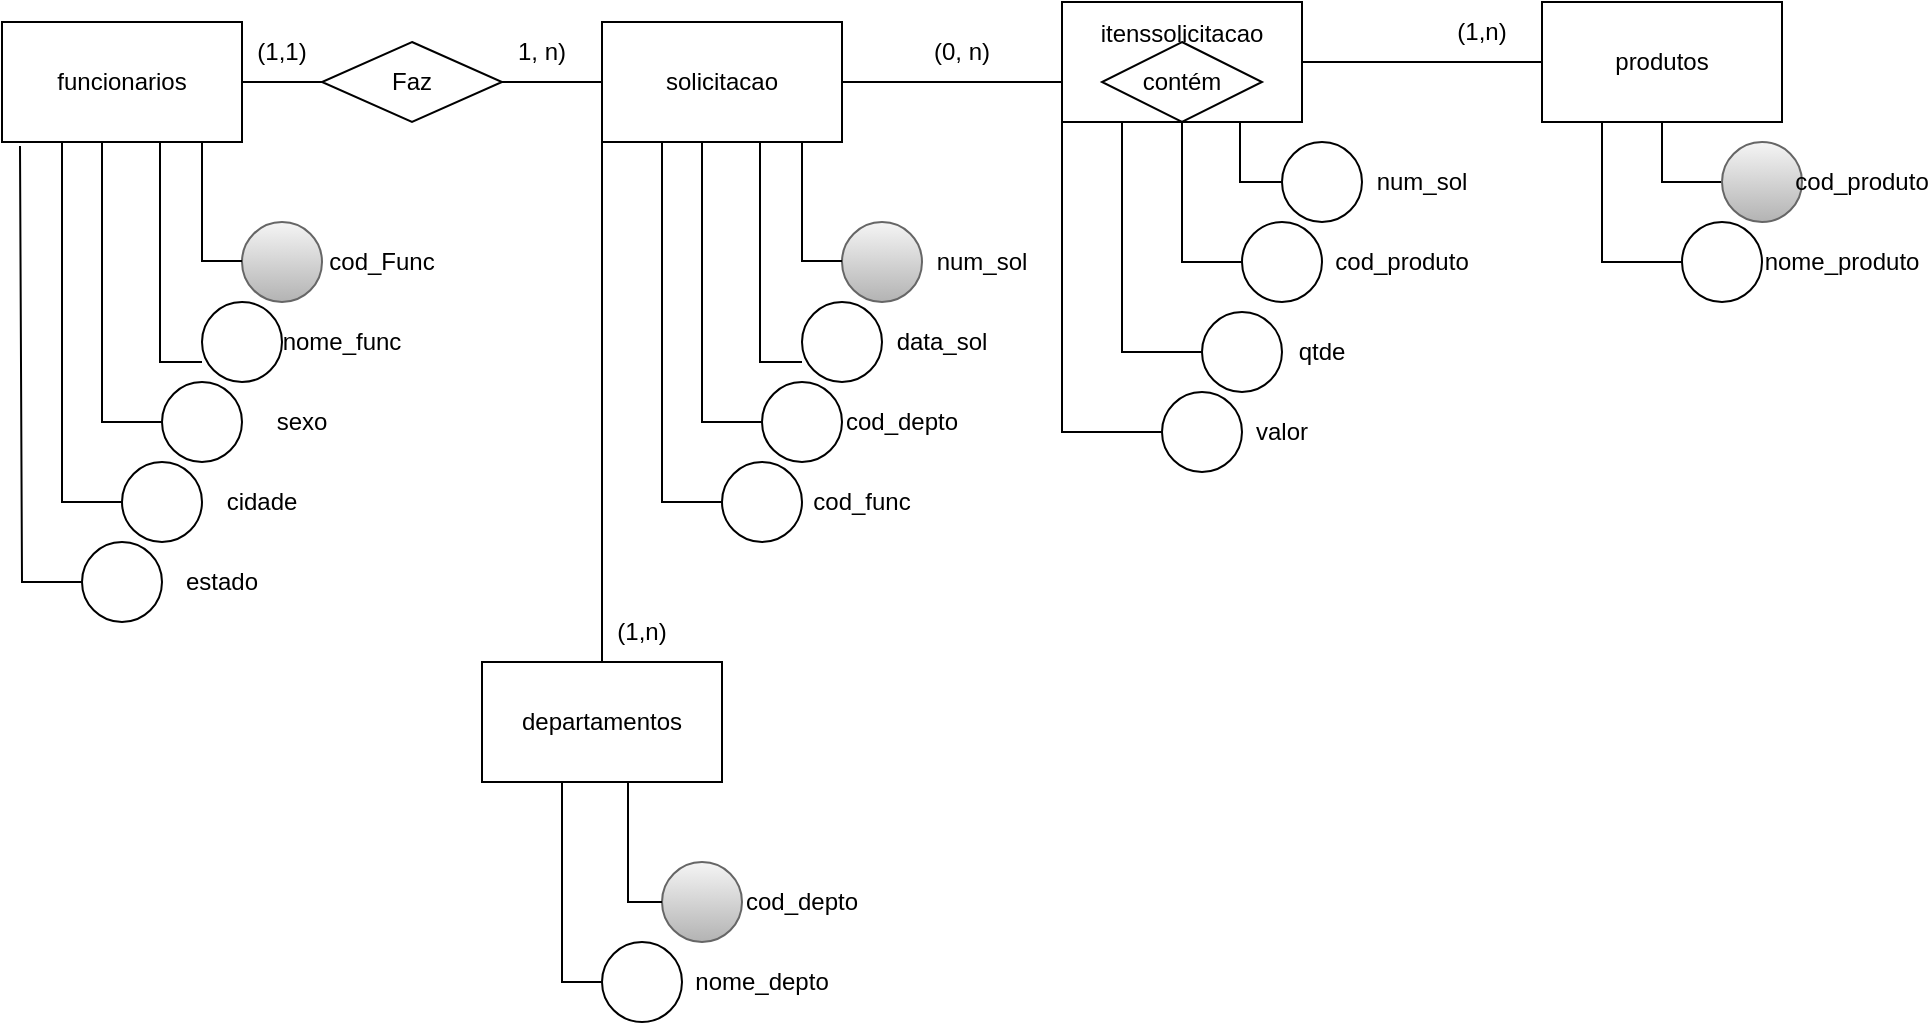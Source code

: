 <mxfile version="17.4.6" type="device"><diagram id="JW-lBCEWTxGd6Mp494q9" name="Page-1"><mxGraphModel dx="589" dy="885" grid="1" gridSize="10" guides="1" tooltips="1" connect="1" arrows="1" fold="1" page="1" pageScale="1" pageWidth="827" pageHeight="1169" math="0" shadow="0"><root><mxCell id="0"/><mxCell id="1" parent="0"/><mxCell id="0h6Olsyo6d1uadgvpnlA-30" style="edgeStyle=orthogonalEdgeStyle;rounded=0;orthogonalLoop=1;jettySize=auto;html=1;startArrow=none;endArrow=none;endFill=0;" edge="1" parent="1" source="0h6Olsyo6d1uadgvpnlA-31"><mxGeometry relative="1" as="geometry"><mxPoint x="340" y="50" as="targetPoint"/></mxGeometry></mxCell><mxCell id="0h6Olsyo6d1uadgvpnlA-1" value="funcionarios" style="rounded=0;whiteSpace=wrap;html=1;" vertex="1" parent="1"><mxGeometry x="40" y="20" width="120" height="60" as="geometry"/></mxCell><mxCell id="0h6Olsyo6d1uadgvpnlA-2" value="" style="ellipse;whiteSpace=wrap;html=1;aspect=fixed;fillColor=#f5f5f5;strokeColor=#666666;gradientColor=#b3b3b3;" vertex="1" parent="1"><mxGeometry x="160" y="120" width="40" height="40" as="geometry"/></mxCell><mxCell id="0h6Olsyo6d1uadgvpnlA-3" value="cod_Func" style="text;html=1;strokeColor=none;fillColor=none;align=center;verticalAlign=middle;whiteSpace=wrap;rounded=0;" vertex="1" parent="1"><mxGeometry x="200" y="125" width="60" height="30" as="geometry"/></mxCell><mxCell id="0h6Olsyo6d1uadgvpnlA-12" value="" style="ellipse;whiteSpace=wrap;html=1;aspect=fixed;" vertex="1" parent="1"><mxGeometry x="140" y="160" width="40" height="40" as="geometry"/></mxCell><mxCell id="0h6Olsyo6d1uadgvpnlA-13" value="nome_func" style="text;html=1;strokeColor=none;fillColor=none;align=center;verticalAlign=middle;whiteSpace=wrap;rounded=0;" vertex="1" parent="1"><mxGeometry x="180" y="165" width="60" height="30" as="geometry"/></mxCell><mxCell id="0h6Olsyo6d1uadgvpnlA-14" value="" style="ellipse;whiteSpace=wrap;html=1;aspect=fixed;" vertex="1" parent="1"><mxGeometry x="120" y="200" width="40" height="40" as="geometry"/></mxCell><mxCell id="0h6Olsyo6d1uadgvpnlA-15" value="sexo" style="text;html=1;strokeColor=none;fillColor=none;align=center;verticalAlign=middle;whiteSpace=wrap;rounded=0;" vertex="1" parent="1"><mxGeometry x="160" y="205" width="60" height="30" as="geometry"/></mxCell><mxCell id="0h6Olsyo6d1uadgvpnlA-16" value="" style="ellipse;whiteSpace=wrap;html=1;aspect=fixed;" vertex="1" parent="1"><mxGeometry x="100" y="240" width="40" height="40" as="geometry"/></mxCell><mxCell id="0h6Olsyo6d1uadgvpnlA-17" value="cidade" style="text;html=1;strokeColor=none;fillColor=none;align=center;verticalAlign=middle;whiteSpace=wrap;rounded=0;" vertex="1" parent="1"><mxGeometry x="140" y="245" width="60" height="30" as="geometry"/></mxCell><mxCell id="0h6Olsyo6d1uadgvpnlA-18" value="" style="ellipse;whiteSpace=wrap;html=1;aspect=fixed;" vertex="1" parent="1"><mxGeometry x="80" y="280" width="40" height="40" as="geometry"/></mxCell><mxCell id="0h6Olsyo6d1uadgvpnlA-19" value="estado" style="text;html=1;strokeColor=none;fillColor=none;align=center;verticalAlign=middle;whiteSpace=wrap;rounded=0;" vertex="1" parent="1"><mxGeometry x="120" y="285" width="60" height="30" as="geometry"/></mxCell><mxCell id="0h6Olsyo6d1uadgvpnlA-20" value="" style="endArrow=none;html=1;rounded=0;" edge="1" parent="1"><mxGeometry width="50" height="50" relative="1" as="geometry"><mxPoint x="119" y="190" as="sourcePoint"/><mxPoint x="119" y="80" as="targetPoint"/><Array as="points"><mxPoint x="140" y="190"/><mxPoint x="119" y="190"/></Array></mxGeometry></mxCell><mxCell id="0h6Olsyo6d1uadgvpnlA-22" value="" style="endArrow=none;html=1;rounded=0;" edge="1" parent="1"><mxGeometry width="50" height="50" relative="1" as="geometry"><mxPoint x="140" y="140" as="sourcePoint"/><mxPoint x="140" y="80" as="targetPoint"/></mxGeometry></mxCell><mxCell id="0h6Olsyo6d1uadgvpnlA-23" value="" style="endArrow=none;html=1;rounded=0;" edge="1" parent="1"><mxGeometry width="50" height="50" relative="1" as="geometry"><mxPoint x="140" y="139.5" as="sourcePoint"/><mxPoint x="160" y="139.5" as="targetPoint"/><Array as="points"><mxPoint x="160" y="139.5"/></Array></mxGeometry></mxCell><mxCell id="0h6Olsyo6d1uadgvpnlA-26" value="" style="endArrow=none;html=1;rounded=0;" edge="1" parent="1"><mxGeometry width="50" height="50" relative="1" as="geometry"><mxPoint x="90" y="220" as="sourcePoint"/><mxPoint x="90" y="80" as="targetPoint"/><Array as="points"><mxPoint x="120" y="220"/><mxPoint x="90" y="220"/></Array></mxGeometry></mxCell><mxCell id="0h6Olsyo6d1uadgvpnlA-28" value="" style="endArrow=none;html=1;rounded=0;" edge="1" parent="1"><mxGeometry width="50" height="50" relative="1" as="geometry"><mxPoint x="70" y="260" as="sourcePoint"/><mxPoint x="70" y="80" as="targetPoint"/><Array as="points"><mxPoint x="100" y="260"/><mxPoint x="70" y="260"/></Array></mxGeometry></mxCell><mxCell id="0h6Olsyo6d1uadgvpnlA-29" value="" style="endArrow=none;html=1;rounded=0;entryX=0.075;entryY=1.033;entryDx=0;entryDy=0;entryPerimeter=0;" edge="1" parent="1" target="0h6Olsyo6d1uadgvpnlA-1"><mxGeometry width="50" height="50" relative="1" as="geometry"><mxPoint x="50" y="300" as="sourcePoint"/><mxPoint x="50" y="90" as="targetPoint"/><Array as="points"><mxPoint x="80" y="300"/><mxPoint x="50" y="300"/></Array></mxGeometry></mxCell><mxCell id="0h6Olsyo6d1uadgvpnlA-31" value="Faz" style="rhombus;whiteSpace=wrap;html=1;" vertex="1" parent="1"><mxGeometry x="200" y="30" width="90" height="40" as="geometry"/></mxCell><mxCell id="0h6Olsyo6d1uadgvpnlA-32" value="" style="edgeStyle=orthogonalEdgeStyle;rounded=0;orthogonalLoop=1;jettySize=auto;html=1;endArrow=none;" edge="1" parent="1" source="0h6Olsyo6d1uadgvpnlA-1" target="0h6Olsyo6d1uadgvpnlA-31"><mxGeometry relative="1" as="geometry"><mxPoint x="340" y="50" as="targetPoint"/><mxPoint x="160" y="50" as="sourcePoint"/></mxGeometry></mxCell><mxCell id="0h6Olsyo6d1uadgvpnlA-81" style="edgeStyle=orthogonalEdgeStyle;rounded=0;orthogonalLoop=1;jettySize=auto;html=1;entryX=0;entryY=0.5;entryDx=0;entryDy=0;" edge="1" parent="1" source="0h6Olsyo6d1uadgvpnlA-34" target="0h6Olsyo6d1uadgvpnlA-78"><mxGeometry relative="1" as="geometry"/></mxCell><mxCell id="0h6Olsyo6d1uadgvpnlA-34" value="solicitacao" style="rounded=0;whiteSpace=wrap;html=1;" vertex="1" parent="1"><mxGeometry x="340" y="20" width="120" height="60" as="geometry"/></mxCell><mxCell id="0h6Olsyo6d1uadgvpnlA-35" value="" style="ellipse;whiteSpace=wrap;html=1;aspect=fixed;fillColor=#f5f5f5;strokeColor=#666666;gradientColor=#b3b3b3;" vertex="1" parent="1"><mxGeometry x="460" y="120" width="40" height="40" as="geometry"/></mxCell><mxCell id="0h6Olsyo6d1uadgvpnlA-36" value="num_sol" style="text;html=1;strokeColor=none;fillColor=none;align=center;verticalAlign=middle;whiteSpace=wrap;rounded=0;" vertex="1" parent="1"><mxGeometry x="500" y="125" width="60" height="30" as="geometry"/></mxCell><mxCell id="0h6Olsyo6d1uadgvpnlA-37" value="" style="ellipse;whiteSpace=wrap;html=1;aspect=fixed;" vertex="1" parent="1"><mxGeometry x="440" y="160" width="40" height="40" as="geometry"/></mxCell><mxCell id="0h6Olsyo6d1uadgvpnlA-38" value="data_sol" style="text;html=1;strokeColor=none;fillColor=none;align=center;verticalAlign=middle;whiteSpace=wrap;rounded=0;" vertex="1" parent="1"><mxGeometry x="480" y="165" width="60" height="30" as="geometry"/></mxCell><mxCell id="0h6Olsyo6d1uadgvpnlA-39" value="" style="ellipse;whiteSpace=wrap;html=1;aspect=fixed;" vertex="1" parent="1"><mxGeometry x="420" y="200" width="40" height="40" as="geometry"/></mxCell><mxCell id="0h6Olsyo6d1uadgvpnlA-40" value="cod_depto" style="text;html=1;strokeColor=none;fillColor=none;align=center;verticalAlign=middle;whiteSpace=wrap;rounded=0;" vertex="1" parent="1"><mxGeometry x="460" y="205" width="60" height="30" as="geometry"/></mxCell><mxCell id="0h6Olsyo6d1uadgvpnlA-41" value="" style="ellipse;whiteSpace=wrap;html=1;aspect=fixed;" vertex="1" parent="1"><mxGeometry x="400" y="240" width="40" height="40" as="geometry"/></mxCell><mxCell id="0h6Olsyo6d1uadgvpnlA-42" value="cod_func" style="text;html=1;strokeColor=none;fillColor=none;align=center;verticalAlign=middle;whiteSpace=wrap;rounded=0;" vertex="1" parent="1"><mxGeometry x="440" y="245" width="60" height="30" as="geometry"/></mxCell><mxCell id="0h6Olsyo6d1uadgvpnlA-45" value="" style="endArrow=none;html=1;rounded=0;" edge="1" parent="1"><mxGeometry width="50" height="50" relative="1" as="geometry"><mxPoint x="419" y="190" as="sourcePoint"/><mxPoint x="419" y="80" as="targetPoint"/><Array as="points"><mxPoint x="440" y="190"/><mxPoint x="419" y="190"/></Array></mxGeometry></mxCell><mxCell id="0h6Olsyo6d1uadgvpnlA-46" value="" style="endArrow=none;html=1;rounded=0;" edge="1" parent="1"><mxGeometry width="50" height="50" relative="1" as="geometry"><mxPoint x="440" y="140" as="sourcePoint"/><mxPoint x="440" y="80" as="targetPoint"/></mxGeometry></mxCell><mxCell id="0h6Olsyo6d1uadgvpnlA-47" value="" style="endArrow=none;html=1;rounded=0;" edge="1" parent="1"><mxGeometry width="50" height="50" relative="1" as="geometry"><mxPoint x="440" y="139.5" as="sourcePoint"/><mxPoint x="460" y="139.5" as="targetPoint"/><Array as="points"><mxPoint x="460" y="139.5"/></Array></mxGeometry></mxCell><mxCell id="0h6Olsyo6d1uadgvpnlA-48" value="" style="endArrow=none;html=1;rounded=0;" edge="1" parent="1"><mxGeometry width="50" height="50" relative="1" as="geometry"><mxPoint x="390" y="220" as="sourcePoint"/><mxPoint x="390" y="80" as="targetPoint"/><Array as="points"><mxPoint x="420" y="220"/><mxPoint x="390" y="220"/></Array></mxGeometry></mxCell><mxCell id="0h6Olsyo6d1uadgvpnlA-49" value="" style="endArrow=none;html=1;rounded=0;" edge="1" parent="1"><mxGeometry width="50" height="50" relative="1" as="geometry"><mxPoint x="370" y="260" as="sourcePoint"/><mxPoint x="370" y="80" as="targetPoint"/><Array as="points"><mxPoint x="400" y="260"/><mxPoint x="370" y="260"/></Array></mxGeometry></mxCell><mxCell id="0h6Olsyo6d1uadgvpnlA-52" value="departamentos" style="rounded=0;whiteSpace=wrap;html=1;" vertex="1" parent="1"><mxGeometry x="280" y="340" width="120" height="60" as="geometry"/></mxCell><mxCell id="0h6Olsyo6d1uadgvpnlA-54" value="" style="ellipse;whiteSpace=wrap;html=1;aspect=fixed;fillColor=#f5f5f5;strokeColor=#666666;gradientColor=#b3b3b3;" vertex="1" parent="1"><mxGeometry x="370" y="440" width="40" height="40" as="geometry"/></mxCell><mxCell id="0h6Olsyo6d1uadgvpnlA-55" value="cod_depto" style="text;html=1;strokeColor=none;fillColor=none;align=center;verticalAlign=middle;whiteSpace=wrap;rounded=0;" vertex="1" parent="1"><mxGeometry x="410" y="445" width="60" height="30" as="geometry"/></mxCell><mxCell id="0h6Olsyo6d1uadgvpnlA-56" value="" style="ellipse;whiteSpace=wrap;html=1;aspect=fixed;" vertex="1" parent="1"><mxGeometry x="340" y="480" width="40" height="40" as="geometry"/></mxCell><mxCell id="0h6Olsyo6d1uadgvpnlA-57" value="nome_depto" style="text;html=1;strokeColor=none;fillColor=none;align=center;verticalAlign=middle;whiteSpace=wrap;rounded=0;" vertex="1" parent="1"><mxGeometry x="390" y="485" width="60" height="30" as="geometry"/></mxCell><mxCell id="0h6Olsyo6d1uadgvpnlA-71" value="" style="endArrow=none;html=1;rounded=0;" edge="1" parent="1"><mxGeometry width="50" height="50" relative="1" as="geometry"><mxPoint x="353" y="460" as="sourcePoint"/><mxPoint x="353" y="400" as="targetPoint"/><Array as="points"><mxPoint x="370" y="460"/><mxPoint x="353" y="460"/></Array></mxGeometry></mxCell><mxCell id="0h6Olsyo6d1uadgvpnlA-72" value="" style="endArrow=none;html=1;rounded=0;" edge="1" parent="1"><mxGeometry width="50" height="50" relative="1" as="geometry"><mxPoint x="320" y="500" as="sourcePoint"/><mxPoint x="320" y="400" as="targetPoint"/><Array as="points"><mxPoint x="340" y="500"/><mxPoint x="320" y="500"/></Array></mxGeometry></mxCell><mxCell id="0h6Olsyo6d1uadgvpnlA-74" value="" style="endArrow=none;html=1;rounded=0;entryX=0;entryY=1;entryDx=0;entryDy=0;exitX=0.5;exitY=0;exitDx=0;exitDy=0;" edge="1" parent="1" source="0h6Olsyo6d1uadgvpnlA-52" target="0h6Olsyo6d1uadgvpnlA-34"><mxGeometry width="50" height="50" relative="1" as="geometry"><mxPoint x="300" y="160" as="sourcePoint"/><mxPoint x="350" y="110" as="targetPoint"/></mxGeometry></mxCell><mxCell id="0h6Olsyo6d1uadgvpnlA-75" value="(1,n)" style="text;html=1;strokeColor=none;fillColor=none;align=center;verticalAlign=middle;whiteSpace=wrap;rounded=0;" vertex="1" parent="1"><mxGeometry x="330" y="310" width="60" height="30" as="geometry"/></mxCell><mxCell id="0h6Olsyo6d1uadgvpnlA-99" style="edgeStyle=orthogonalEdgeStyle;rounded=0;orthogonalLoop=1;jettySize=auto;html=1;exitX=0.5;exitY=1;exitDx=0;exitDy=0;entryX=0;entryY=0.5;entryDx=0;entryDy=0;endArrow=none;endFill=0;" edge="1" parent="1" source="0h6Olsyo6d1uadgvpnlA-77" target="0h6Olsyo6d1uadgvpnlA-90"><mxGeometry relative="1" as="geometry"/></mxCell><mxCell id="0h6Olsyo6d1uadgvpnlA-100" style="edgeStyle=orthogonalEdgeStyle;rounded=0;orthogonalLoop=1;jettySize=auto;html=1;exitX=0.25;exitY=1;exitDx=0;exitDy=0;entryX=0;entryY=0.5;entryDx=0;entryDy=0;endArrow=none;endFill=0;" edge="1" parent="1" source="0h6Olsyo6d1uadgvpnlA-77" target="0h6Olsyo6d1uadgvpnlA-89"><mxGeometry relative="1" as="geometry"/></mxCell><mxCell id="0h6Olsyo6d1uadgvpnlA-101" style="edgeStyle=orthogonalEdgeStyle;rounded=0;orthogonalLoop=1;jettySize=auto;html=1;exitX=0;exitY=1;exitDx=0;exitDy=0;entryX=0;entryY=0.5;entryDx=0;entryDy=0;endArrow=none;endFill=0;" edge="1" parent="1" source="0h6Olsyo6d1uadgvpnlA-77" target="0h6Olsyo6d1uadgvpnlA-88"><mxGeometry relative="1" as="geometry"/></mxCell><mxCell id="0h6Olsyo6d1uadgvpnlA-110" style="edgeStyle=orthogonalEdgeStyle;rounded=0;orthogonalLoop=1;jettySize=auto;html=1;exitX=1;exitY=0.5;exitDx=0;exitDy=0;entryX=0;entryY=0.5;entryDx=0;entryDy=0;endArrow=none;endFill=0;" edge="1" parent="1" source="0h6Olsyo6d1uadgvpnlA-77" target="0h6Olsyo6d1uadgvpnlA-102"><mxGeometry relative="1" as="geometry"/></mxCell><mxCell id="0h6Olsyo6d1uadgvpnlA-77" value="itenssolicitacao&lt;br&gt;&lt;br&gt;&lt;br&gt;" style="rounded=0;whiteSpace=wrap;html=1;" vertex="1" parent="1"><mxGeometry x="570" y="10" width="120" height="60" as="geometry"/></mxCell><mxCell id="0h6Olsyo6d1uadgvpnlA-78" value="contém" style="rhombus;whiteSpace=wrap;html=1;" vertex="1" parent="1"><mxGeometry x="590" y="30" width="80" height="40" as="geometry"/></mxCell><mxCell id="0h6Olsyo6d1uadgvpnlA-87" value="" style="ellipse;whiteSpace=wrap;html=1;aspect=fixed;" vertex="1" parent="1"><mxGeometry x="680" y="80" width="40" height="40" as="geometry"/></mxCell><mxCell id="0h6Olsyo6d1uadgvpnlA-88" value="" style="ellipse;whiteSpace=wrap;html=1;aspect=fixed;" vertex="1" parent="1"><mxGeometry x="620" y="205" width="40" height="40" as="geometry"/></mxCell><mxCell id="0h6Olsyo6d1uadgvpnlA-89" value="" style="ellipse;whiteSpace=wrap;html=1;aspect=fixed;" vertex="1" parent="1"><mxGeometry x="640" y="165" width="40" height="40" as="geometry"/></mxCell><mxCell id="0h6Olsyo6d1uadgvpnlA-90" value="" style="ellipse;whiteSpace=wrap;html=1;aspect=fixed;" vertex="1" parent="1"><mxGeometry x="660" y="120" width="40" height="40" as="geometry"/></mxCell><mxCell id="0h6Olsyo6d1uadgvpnlA-91" value="num_sol" style="text;html=1;strokeColor=none;fillColor=none;align=center;verticalAlign=middle;whiteSpace=wrap;rounded=0;" vertex="1" parent="1"><mxGeometry x="720" y="85" width="60" height="30" as="geometry"/></mxCell><mxCell id="0h6Olsyo6d1uadgvpnlA-92" value="cod_produto" style="text;html=1;strokeColor=none;fillColor=none;align=center;verticalAlign=middle;whiteSpace=wrap;rounded=0;" vertex="1" parent="1"><mxGeometry x="710" y="125" width="60" height="30" as="geometry"/></mxCell><mxCell id="0h6Olsyo6d1uadgvpnlA-93" value="qtde" style="text;html=1;strokeColor=none;fillColor=none;align=center;verticalAlign=middle;whiteSpace=wrap;rounded=0;" vertex="1" parent="1"><mxGeometry x="670" y="170" width="60" height="30" as="geometry"/></mxCell><mxCell id="0h6Olsyo6d1uadgvpnlA-95" value="valor" style="text;html=1;strokeColor=none;fillColor=none;align=center;verticalAlign=middle;whiteSpace=wrap;rounded=0;" vertex="1" parent="1"><mxGeometry x="650" y="210" width="60" height="30" as="geometry"/></mxCell><mxCell id="0h6Olsyo6d1uadgvpnlA-98" value="" style="endArrow=none;html=1;rounded=0;" edge="1" parent="1"><mxGeometry width="50" height="50" relative="1" as="geometry"><mxPoint x="659" y="100" as="sourcePoint"/><mxPoint x="659" y="70" as="targetPoint"/><Array as="points"><mxPoint x="680" y="100"/><mxPoint x="659" y="100"/></Array></mxGeometry></mxCell><mxCell id="0h6Olsyo6d1uadgvpnlA-108" style="edgeStyle=orthogonalEdgeStyle;rounded=0;orthogonalLoop=1;jettySize=auto;html=1;exitX=0.5;exitY=1;exitDx=0;exitDy=0;entryX=0;entryY=0.5;entryDx=0;entryDy=0;endArrow=none;endFill=0;" edge="1" parent="1" source="0h6Olsyo6d1uadgvpnlA-102" target="0h6Olsyo6d1uadgvpnlA-104"><mxGeometry relative="1" as="geometry"/></mxCell><mxCell id="0h6Olsyo6d1uadgvpnlA-109" style="edgeStyle=orthogonalEdgeStyle;rounded=0;orthogonalLoop=1;jettySize=auto;html=1;exitX=0.25;exitY=1;exitDx=0;exitDy=0;entryX=0;entryY=0.5;entryDx=0;entryDy=0;endArrow=none;endFill=0;" edge="1" parent="1" source="0h6Olsyo6d1uadgvpnlA-102" target="0h6Olsyo6d1uadgvpnlA-103"><mxGeometry relative="1" as="geometry"/></mxCell><mxCell id="0h6Olsyo6d1uadgvpnlA-102" value="produtos" style="rounded=0;whiteSpace=wrap;html=1;" vertex="1" parent="1"><mxGeometry x="810" y="10" width="120" height="60" as="geometry"/></mxCell><mxCell id="0h6Olsyo6d1uadgvpnlA-103" value="" style="ellipse;whiteSpace=wrap;html=1;aspect=fixed;" vertex="1" parent="1"><mxGeometry x="880" y="120" width="40" height="40" as="geometry"/></mxCell><mxCell id="0h6Olsyo6d1uadgvpnlA-104" value="" style="ellipse;whiteSpace=wrap;html=1;aspect=fixed;fillColor=#f5f5f5;strokeColor=#666666;gradientColor=#b3b3b3;" vertex="1" parent="1"><mxGeometry x="900" y="80" width="40" height="40" as="geometry"/></mxCell><mxCell id="0h6Olsyo6d1uadgvpnlA-105" value="cod_produto" style="text;html=1;strokeColor=none;fillColor=none;align=center;verticalAlign=middle;whiteSpace=wrap;rounded=0;" vertex="1" parent="1"><mxGeometry x="940" y="85" width="60" height="30" as="geometry"/></mxCell><mxCell id="0h6Olsyo6d1uadgvpnlA-106" value="nome_produto" style="text;html=1;strokeColor=none;fillColor=none;align=center;verticalAlign=middle;whiteSpace=wrap;rounded=0;" vertex="1" parent="1"><mxGeometry x="930" y="125" width="60" height="30" as="geometry"/></mxCell><mxCell id="0h6Olsyo6d1uadgvpnlA-111" value="(1,n)" style="text;html=1;strokeColor=none;fillColor=none;align=center;verticalAlign=middle;whiteSpace=wrap;rounded=0;" vertex="1" parent="1"><mxGeometry x="750" y="10" width="60" height="30" as="geometry"/></mxCell><mxCell id="0h6Olsyo6d1uadgvpnlA-112" value="(0, n)" style="text;html=1;strokeColor=none;fillColor=none;align=center;verticalAlign=middle;whiteSpace=wrap;rounded=0;" vertex="1" parent="1"><mxGeometry x="490" y="20" width="60" height="30" as="geometry"/></mxCell><mxCell id="0h6Olsyo6d1uadgvpnlA-113" value="(1,1)" style="text;html=1;strokeColor=none;fillColor=none;align=center;verticalAlign=middle;whiteSpace=wrap;rounded=0;" vertex="1" parent="1"><mxGeometry x="150" y="20" width="60" height="30" as="geometry"/></mxCell><mxCell id="0h6Olsyo6d1uadgvpnlA-114" value="1, n)" style="text;html=1;strokeColor=none;fillColor=none;align=center;verticalAlign=middle;whiteSpace=wrap;rounded=0;" vertex="1" parent="1"><mxGeometry x="280" y="20" width="60" height="30" as="geometry"/></mxCell></root></mxGraphModel></diagram></mxfile>
